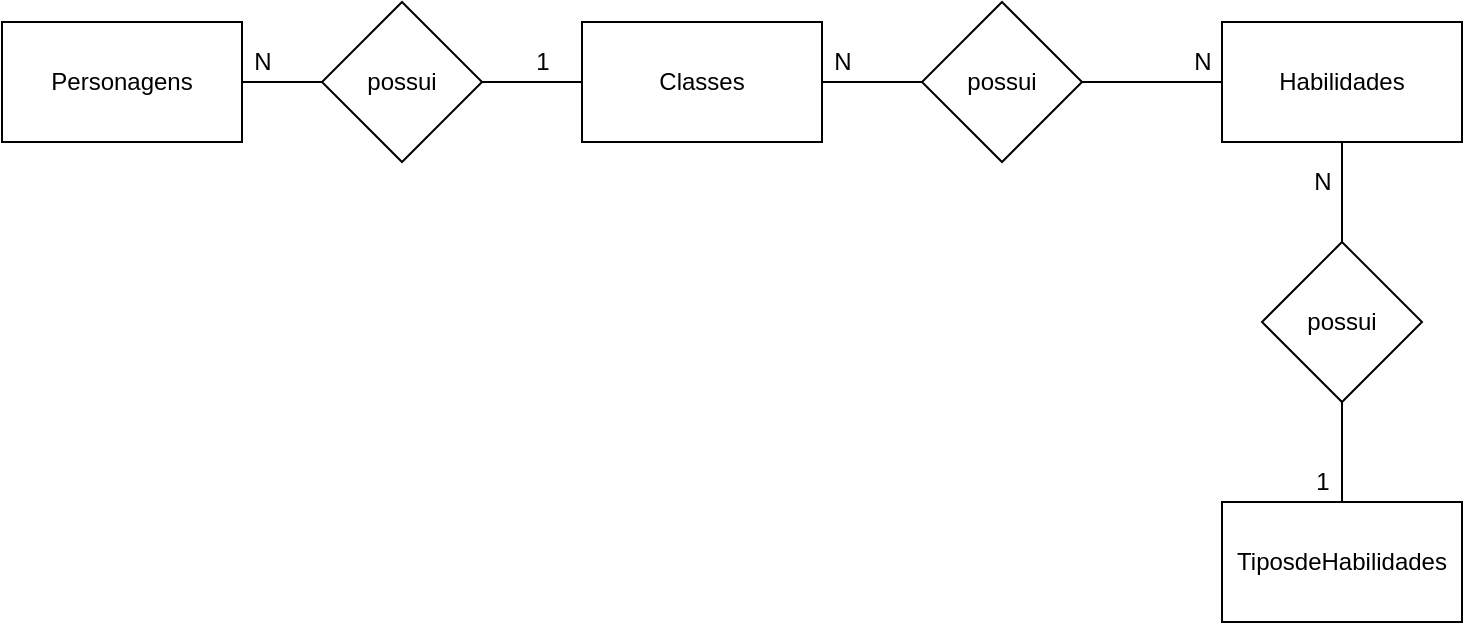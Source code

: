 <mxfile version="14.4.3" type="device" pages="2"><diagram id="1BKrqai6GY73iXBFZmIE" name="Conceitual"><mxGraphModel dx="1422" dy="705" grid="1" gridSize="10" guides="1" tooltips="1" connect="1" arrows="1" fold="1" page="1" pageScale="1" pageWidth="827" pageHeight="1169" math="0" shadow="0"><root><mxCell id="0"/><mxCell id="1" parent="0"/><mxCell id="Cv8nwj7vLiObKkiCAkJH-1" value="Personagens" style="rounded=0;whiteSpace=wrap;html=1;" parent="1" vertex="1"><mxGeometry x="20" y="150" width="120" height="60" as="geometry"/></mxCell><mxCell id="Cv8nwj7vLiObKkiCAkJH-12" value="" style="edgeStyle=orthogonalEdgeStyle;rounded=0;orthogonalLoop=1;jettySize=auto;html=1;endArrow=none;endFill=0;" parent="1" source="Cv8nwj7vLiObKkiCAkJH-2" target="Cv8nwj7vLiObKkiCAkJH-6" edge="1"><mxGeometry relative="1" as="geometry"/></mxCell><mxCell id="Cv8nwj7vLiObKkiCAkJH-2" value="Classes" style="rounded=0;whiteSpace=wrap;html=1;" parent="1" vertex="1"><mxGeometry x="310" y="150" width="120" height="60" as="geometry"/></mxCell><mxCell id="Cv8nwj7vLiObKkiCAkJH-16" value="" style="edgeStyle=orthogonalEdgeStyle;rounded=0;orthogonalLoop=1;jettySize=auto;html=1;endArrow=none;endFill=0;" parent="1" source="Cv8nwj7vLiObKkiCAkJH-3" target="Cv8nwj7vLiObKkiCAkJH-7" edge="1"><mxGeometry relative="1" as="geometry"/></mxCell><mxCell id="Cv8nwj7vLiObKkiCAkJH-3" value="Habilidades" style="rounded=0;whiteSpace=wrap;html=1;" parent="1" vertex="1"><mxGeometry x="630" y="150" width="120" height="60" as="geometry"/></mxCell><mxCell id="Cv8nwj7vLiObKkiCAkJH-4" value="TiposdeHabilidades" style="rounded=0;whiteSpace=wrap;html=1;" parent="1" vertex="1"><mxGeometry x="630" y="390" width="120" height="60" as="geometry"/></mxCell><mxCell id="Cv8nwj7vLiObKkiCAkJH-8" value="" style="edgeStyle=orthogonalEdgeStyle;rounded=0;orthogonalLoop=1;jettySize=auto;html=1;endArrow=none;endFill=0;" parent="1" source="Cv8nwj7vLiObKkiCAkJH-5" target="Cv8nwj7vLiObKkiCAkJH-2" edge="1"><mxGeometry relative="1" as="geometry"/></mxCell><mxCell id="Cv8nwj7vLiObKkiCAkJH-9" value="" style="edgeStyle=orthogonalEdgeStyle;rounded=0;orthogonalLoop=1;jettySize=auto;html=1;endArrow=none;endFill=0;" parent="1" source="Cv8nwj7vLiObKkiCAkJH-5" target="Cv8nwj7vLiObKkiCAkJH-1" edge="1"><mxGeometry relative="1" as="geometry"/></mxCell><mxCell id="Cv8nwj7vLiObKkiCAkJH-5" value="possui" style="rhombus;whiteSpace=wrap;html=1;" parent="1" vertex="1"><mxGeometry x="180" y="140" width="80" height="80" as="geometry"/></mxCell><mxCell id="ddA5MjWtDbvY_NL_UrpE-1" value="" style="edgeStyle=orthogonalEdgeStyle;rounded=0;orthogonalLoop=1;jettySize=auto;html=1;endArrow=none;endFill=0;" parent="1" source="Cv8nwj7vLiObKkiCAkJH-6" edge="1"><mxGeometry relative="1" as="geometry"><mxPoint x="630" y="180" as="targetPoint"/></mxGeometry></mxCell><mxCell id="Cv8nwj7vLiObKkiCAkJH-6" value="possui" style="rhombus;whiteSpace=wrap;html=1;" parent="1" vertex="1"><mxGeometry x="480" y="140" width="80" height="80" as="geometry"/></mxCell><mxCell id="Cv8nwj7vLiObKkiCAkJH-17" value="" style="edgeStyle=orthogonalEdgeStyle;rounded=0;orthogonalLoop=1;jettySize=auto;html=1;endArrow=none;endFill=0;" parent="1" source="Cv8nwj7vLiObKkiCAkJH-7" target="Cv8nwj7vLiObKkiCAkJH-4" edge="1"><mxGeometry relative="1" as="geometry"/></mxCell><mxCell id="Cv8nwj7vLiObKkiCAkJH-7" value="possui" style="rhombus;whiteSpace=wrap;html=1;" parent="1" vertex="1"><mxGeometry x="650" y="260" width="80" height="80" as="geometry"/></mxCell><mxCell id="Cv8nwj7vLiObKkiCAkJH-10" value="1" style="text;html=1;align=center;verticalAlign=middle;resizable=0;points=[];autosize=1;" parent="1" vertex="1"><mxGeometry x="280" y="160" width="20" height="20" as="geometry"/></mxCell><mxCell id="Cv8nwj7vLiObKkiCAkJH-11" value="N" style="text;html=1;align=center;verticalAlign=middle;resizable=0;points=[];autosize=1;" parent="1" vertex="1"><mxGeometry x="140" y="160" width="20" height="20" as="geometry"/></mxCell><mxCell id="Cv8nwj7vLiObKkiCAkJH-13" value="N" style="text;html=1;align=center;verticalAlign=middle;resizable=0;points=[];autosize=1;" parent="1" vertex="1"><mxGeometry x="430" y="160" width="20" height="20" as="geometry"/></mxCell><mxCell id="Cv8nwj7vLiObKkiCAkJH-18" value="N" style="text;html=1;align=center;verticalAlign=middle;resizable=0;points=[];autosize=1;" parent="1" vertex="1"><mxGeometry x="670" y="220" width="20" height="20" as="geometry"/></mxCell><mxCell id="Cv8nwj7vLiObKkiCAkJH-19" value="1" style="text;html=1;align=center;verticalAlign=middle;resizable=0;points=[];autosize=1;" parent="1" vertex="1"><mxGeometry x="670" y="370" width="20" height="20" as="geometry"/></mxCell><mxCell id="Y68-VnJq1v2fRcGJu47R-1" value="N" style="text;html=1;align=center;verticalAlign=middle;resizable=0;points=[];autosize=1;" vertex="1" parent="1"><mxGeometry x="610" y="160" width="20" height="20" as="geometry"/></mxCell></root></mxGraphModel></diagram><diagram id="kLxBnhJImCjo0TBtikFf" name="Logico"><mxGraphModel dx="1422" dy="705" grid="1" gridSize="10" guides="1" tooltips="1" connect="1" arrows="1" fold="1" page="1" pageScale="1" pageWidth="827" pageHeight="1169" math="0" shadow="0"><root><mxCell id="uS6aMgMzgAPKwtA7QX2D-0"/><mxCell id="uS6aMgMzgAPKwtA7QX2D-1" parent="uS6aMgMzgAPKwtA7QX2D-0"/><mxCell id="uS6aMgMzgAPKwtA7QX2D-2" value="Personagens " style="shape=table;startSize=30;container=1;collapsible=1;childLayout=tableLayout;fixedRows=1;rowLines=0;fontStyle=1;align=center;resizeLast=1;" parent="uS6aMgMzgAPKwtA7QX2D-1" vertex="1"><mxGeometry x="40" y="520" width="230" height="280" as="geometry"/></mxCell><mxCell id="uS6aMgMzgAPKwtA7QX2D-3" value="" style="shape=partialRectangle;collapsible=0;dropTarget=0;pointerEvents=0;fillColor=none;top=0;left=0;bottom=0;right=0;points=[[0,0.5],[1,0.5]];portConstraint=eastwest;" parent="uS6aMgMzgAPKwtA7QX2D-2" vertex="1"><mxGeometry y="30" width="230" height="30" as="geometry"/></mxCell><mxCell id="uS6aMgMzgAPKwtA7QX2D-4" value="PK" style="shape=partialRectangle;connectable=0;fillColor=none;top=0;left=0;bottom=0;right=0;fontStyle=1;overflow=hidden;" parent="uS6aMgMzgAPKwtA7QX2D-3" vertex="1"><mxGeometry width="60" height="30" as="geometry"/></mxCell><mxCell id="uS6aMgMzgAPKwtA7QX2D-5" value="IdPersonagem" style="shape=partialRectangle;connectable=0;fillColor=none;top=0;left=0;bottom=0;right=0;align=left;spacingLeft=6;fontStyle=5;overflow=hidden;" parent="uS6aMgMzgAPKwtA7QX2D-3" vertex="1"><mxGeometry x="60" width="170" height="30" as="geometry"/></mxCell><mxCell id="uS6aMgMzgAPKwtA7QX2D-6" value="" style="shape=partialRectangle;collapsible=0;dropTarget=0;pointerEvents=0;fillColor=none;top=0;left=0;bottom=1;right=0;points=[[0,0.5],[1,0.5]];portConstraint=eastwest;" parent="uS6aMgMzgAPKwtA7QX2D-2" vertex="1"><mxGeometry y="60" width="230" height="30" as="geometry"/></mxCell><mxCell id="uS6aMgMzgAPKwtA7QX2D-7" value="FK" style="shape=partialRectangle;connectable=0;fillColor=none;top=0;left=0;bottom=0;right=0;fontStyle=1;overflow=hidden;" parent="uS6aMgMzgAPKwtA7QX2D-6" vertex="1"><mxGeometry width="60" height="30" as="geometry"/></mxCell><mxCell id="uS6aMgMzgAPKwtA7QX2D-8" value="IdClasse" style="shape=partialRectangle;connectable=0;fillColor=none;top=0;left=0;bottom=0;right=0;align=left;spacingLeft=6;fontStyle=5;overflow=hidden;" parent="uS6aMgMzgAPKwtA7QX2D-6" vertex="1"><mxGeometry x="60" width="170" height="30" as="geometry"/></mxCell><mxCell id="uS6aMgMzgAPKwtA7QX2D-9" value="" style="shape=partialRectangle;collapsible=0;dropTarget=0;pointerEvents=0;fillColor=none;top=0;left=0;bottom=0;right=0;points=[[0,0.5],[1,0.5]];portConstraint=eastwest;" parent="uS6aMgMzgAPKwtA7QX2D-2" vertex="1"><mxGeometry y="90" width="230" height="30" as="geometry"/></mxCell><mxCell id="uS6aMgMzgAPKwtA7QX2D-10" value="" style="shape=partialRectangle;connectable=0;fillColor=none;top=0;left=0;bottom=0;right=0;editable=1;overflow=hidden;" parent="uS6aMgMzgAPKwtA7QX2D-9" vertex="1"><mxGeometry width="60" height="30" as="geometry"/></mxCell><mxCell id="uS6aMgMzgAPKwtA7QX2D-11" value="Nome" style="shape=partialRectangle;connectable=0;fillColor=none;top=0;left=0;bottom=0;right=0;align=left;spacingLeft=6;overflow=hidden;" parent="uS6aMgMzgAPKwtA7QX2D-9" vertex="1"><mxGeometry x="60" width="170" height="30" as="geometry"/></mxCell><mxCell id="uS6aMgMzgAPKwtA7QX2D-12" value="" style="shape=partialRectangle;collapsible=0;dropTarget=0;pointerEvents=0;fillColor=none;top=0;left=0;bottom=0;right=0;points=[[0,0.5],[1,0.5]];portConstraint=eastwest;" parent="uS6aMgMzgAPKwtA7QX2D-2" vertex="1"><mxGeometry y="120" width="230" height="30" as="geometry"/></mxCell><mxCell id="uS6aMgMzgAPKwtA7QX2D-13" value="" style="shape=partialRectangle;connectable=0;fillColor=none;top=0;left=0;bottom=0;right=0;editable=1;overflow=hidden;" parent="uS6aMgMzgAPKwtA7QX2D-12" vertex="1"><mxGeometry width="60" height="30" as="geometry"/></mxCell><mxCell id="uS6aMgMzgAPKwtA7QX2D-14" value="Classe" style="shape=partialRectangle;connectable=0;fillColor=none;top=0;left=0;bottom=0;right=0;align=left;spacingLeft=6;overflow=hidden;" parent="uS6aMgMzgAPKwtA7QX2D-12" vertex="1"><mxGeometry x="60" width="170" height="30" as="geometry"/></mxCell><mxCell id="uS6aMgMzgAPKwtA7QX2D-15" style="shape=partialRectangle;collapsible=0;dropTarget=0;pointerEvents=0;fillColor=none;top=0;left=0;bottom=0;right=0;points=[[0,0.5],[1,0.5]];portConstraint=eastwest;" parent="uS6aMgMzgAPKwtA7QX2D-2" vertex="1"><mxGeometry y="150" width="230" height="30" as="geometry"/></mxCell><mxCell id="uS6aMgMzgAPKwtA7QX2D-16" style="shape=partialRectangle;connectable=0;fillColor=none;top=0;left=0;bottom=0;right=0;editable=1;overflow=hidden;" parent="uS6aMgMzgAPKwtA7QX2D-15" vertex="1"><mxGeometry width="60" height="30" as="geometry"/></mxCell><mxCell id="uS6aMgMzgAPKwtA7QX2D-17" value="CapacidadeMaximaVida" style="shape=partialRectangle;connectable=0;fillColor=none;top=0;left=0;bottom=0;right=0;align=left;spacingLeft=6;overflow=hidden;" parent="uS6aMgMzgAPKwtA7QX2D-15" vertex="1"><mxGeometry x="60" width="170" height="30" as="geometry"/></mxCell><mxCell id="uS6aMgMzgAPKwtA7QX2D-18" style="shape=partialRectangle;collapsible=0;dropTarget=0;pointerEvents=0;fillColor=none;top=0;left=0;bottom=0;right=0;points=[[0,0.5],[1,0.5]];portConstraint=eastwest;" parent="uS6aMgMzgAPKwtA7QX2D-2" vertex="1"><mxGeometry y="180" width="230" height="30" as="geometry"/></mxCell><mxCell id="uS6aMgMzgAPKwtA7QX2D-19" style="shape=partialRectangle;connectable=0;fillColor=none;top=0;left=0;bottom=0;right=0;editable=1;overflow=hidden;" parent="uS6aMgMzgAPKwtA7QX2D-18" vertex="1"><mxGeometry width="60" height="30" as="geometry"/></mxCell><mxCell id="uS6aMgMzgAPKwtA7QX2D-20" value="CapacidadeMaximaMana" style="shape=partialRectangle;connectable=0;fillColor=none;top=0;left=0;bottom=0;right=0;align=left;spacingLeft=6;overflow=hidden;" parent="uS6aMgMzgAPKwtA7QX2D-18" vertex="1"><mxGeometry x="60" width="170" height="30" as="geometry"/></mxCell><mxCell id="uS6aMgMzgAPKwtA7QX2D-21" style="shape=partialRectangle;collapsible=0;dropTarget=0;pointerEvents=0;fillColor=none;top=0;left=0;bottom=0;right=0;points=[[0,0.5],[1,0.5]];portConstraint=eastwest;" parent="uS6aMgMzgAPKwtA7QX2D-2" vertex="1"><mxGeometry y="210" width="230" height="30" as="geometry"/></mxCell><mxCell id="uS6aMgMzgAPKwtA7QX2D-22" style="shape=partialRectangle;connectable=0;fillColor=none;top=0;left=0;bottom=0;right=0;editable=1;overflow=hidden;" parent="uS6aMgMzgAPKwtA7QX2D-21" vertex="1"><mxGeometry width="60" height="30" as="geometry"/></mxCell><mxCell id="uS6aMgMzgAPKwtA7QX2D-23" value="DataDeAtualizacao" style="shape=partialRectangle;connectable=0;fillColor=none;top=0;left=0;bottom=0;right=0;align=left;spacingLeft=6;overflow=hidden;" parent="uS6aMgMzgAPKwtA7QX2D-21" vertex="1"><mxGeometry x="60" width="170" height="30" as="geometry"/></mxCell><mxCell id="uS6aMgMzgAPKwtA7QX2D-24" style="shape=partialRectangle;collapsible=0;dropTarget=0;pointerEvents=0;fillColor=none;top=0;left=0;bottom=0;right=0;points=[[0,0.5],[1,0.5]];portConstraint=eastwest;" parent="uS6aMgMzgAPKwtA7QX2D-2" vertex="1"><mxGeometry y="240" width="230" height="30" as="geometry"/></mxCell><mxCell id="uS6aMgMzgAPKwtA7QX2D-25" style="shape=partialRectangle;connectable=0;fillColor=none;top=0;left=0;bottom=0;right=0;editable=1;overflow=hidden;" parent="uS6aMgMzgAPKwtA7QX2D-24" vertex="1"><mxGeometry width="60" height="30" as="geometry"/></mxCell><mxCell id="uS6aMgMzgAPKwtA7QX2D-26" value="DataDeCriacao" style="shape=partialRectangle;connectable=0;fillColor=none;top=0;left=0;bottom=0;right=0;align=left;spacingLeft=6;overflow=hidden;" parent="uS6aMgMzgAPKwtA7QX2D-24" vertex="1"><mxGeometry x="60" width="170" height="30" as="geometry"/></mxCell><mxCell id="uS6aMgMzgAPKwtA7QX2D-27" value="Classes" style="shape=table;startSize=30;container=1;collapsible=1;childLayout=tableLayout;fixedRows=1;rowLines=0;fontStyle=1;align=center;resizeLast=1;" parent="uS6aMgMzgAPKwtA7QX2D-1" vertex="1"><mxGeometry x="340" y="520" width="180" height="100" as="geometry"/></mxCell><mxCell id="uS6aMgMzgAPKwtA7QX2D-28" value="" style="shape=partialRectangle;collapsible=0;dropTarget=0;pointerEvents=0;fillColor=none;top=0;left=0;bottom=1;right=0;points=[[0,0.5],[1,0.5]];portConstraint=eastwest;" parent="uS6aMgMzgAPKwtA7QX2D-27" vertex="1"><mxGeometry y="30" width="180" height="30" as="geometry"/></mxCell><mxCell id="uS6aMgMzgAPKwtA7QX2D-29" value="PK" style="shape=partialRectangle;connectable=0;fillColor=none;top=0;left=0;bottom=0;right=0;fontStyle=1;overflow=hidden;" parent="uS6aMgMzgAPKwtA7QX2D-28" vertex="1"><mxGeometry width="30" height="30" as="geometry"/></mxCell><mxCell id="uS6aMgMzgAPKwtA7QX2D-30" value="IdClasse" style="shape=partialRectangle;connectable=0;fillColor=none;top=0;left=0;bottom=0;right=0;align=left;spacingLeft=6;fontStyle=5;overflow=hidden;" parent="uS6aMgMzgAPKwtA7QX2D-28" vertex="1"><mxGeometry x="30" width="150" height="30" as="geometry"/></mxCell><mxCell id="uS6aMgMzgAPKwtA7QX2D-31" value="" style="shape=partialRectangle;collapsible=0;dropTarget=0;pointerEvents=0;fillColor=none;top=0;left=0;bottom=0;right=0;points=[[0,0.5],[1,0.5]];portConstraint=eastwest;" parent="uS6aMgMzgAPKwtA7QX2D-27" vertex="1"><mxGeometry y="60" width="180" height="30" as="geometry"/></mxCell><mxCell id="uS6aMgMzgAPKwtA7QX2D-32" value="" style="shape=partialRectangle;connectable=0;fillColor=none;top=0;left=0;bottom=0;right=0;editable=1;overflow=hidden;" parent="uS6aMgMzgAPKwtA7QX2D-31" vertex="1"><mxGeometry width="30" height="30" as="geometry"/></mxCell><mxCell id="uS6aMgMzgAPKwtA7QX2D-33" value="Nome" style="shape=partialRectangle;connectable=0;fillColor=none;top=0;left=0;bottom=0;right=0;align=left;spacingLeft=6;overflow=hidden;" parent="uS6aMgMzgAPKwtA7QX2D-31" vertex="1"><mxGeometry x="30" width="150" height="30" as="geometry"/></mxCell><mxCell id="uS6aMgMzgAPKwtA7QX2D-34" value="Habilidades" style="shape=table;startSize=30;container=1;collapsible=1;childLayout=tableLayout;fixedRows=1;rowLines=0;fontStyle=1;align=center;resizeLast=1;" parent="uS6aMgMzgAPKwtA7QX2D-1" vertex="1"><mxGeometry x="330" y="900" width="180" height="130" as="geometry"/></mxCell><mxCell id="uS6aMgMzgAPKwtA7QX2D-35" value="" style="shape=partialRectangle;collapsible=0;dropTarget=0;pointerEvents=0;fillColor=none;top=0;left=0;bottom=0;right=0;points=[[0,0.5],[1,0.5]];portConstraint=eastwest;" parent="uS6aMgMzgAPKwtA7QX2D-34" vertex="1"><mxGeometry y="30" width="180" height="30" as="geometry"/></mxCell><mxCell id="uS6aMgMzgAPKwtA7QX2D-36" value="PK" style="shape=partialRectangle;connectable=0;fillColor=none;top=0;left=0;bottom=0;right=0;fontStyle=1;overflow=hidden;" parent="uS6aMgMzgAPKwtA7QX2D-35" vertex="1"><mxGeometry width="60" height="30" as="geometry"/></mxCell><mxCell id="uS6aMgMzgAPKwtA7QX2D-37" value="IdHabilidade" style="shape=partialRectangle;connectable=0;fillColor=none;top=0;left=0;bottom=0;right=0;align=left;spacingLeft=6;fontStyle=5;overflow=hidden;" parent="uS6aMgMzgAPKwtA7QX2D-35" vertex="1"><mxGeometry x="60" width="120" height="30" as="geometry"/></mxCell><mxCell id="uS6aMgMzgAPKwtA7QX2D-38" value="" style="shape=partialRectangle;collapsible=0;dropTarget=0;pointerEvents=0;fillColor=none;top=0;left=0;bottom=1;right=0;points=[[0,0.5],[1,0.5]];portConstraint=eastwest;" parent="uS6aMgMzgAPKwtA7QX2D-34" vertex="1"><mxGeometry y="60" width="180" height="30" as="geometry"/></mxCell><mxCell id="uS6aMgMzgAPKwtA7QX2D-39" value="FK" style="shape=partialRectangle;connectable=0;fillColor=none;top=0;left=0;bottom=0;right=0;fontStyle=1;overflow=hidden;" parent="uS6aMgMzgAPKwtA7QX2D-38" vertex="1"><mxGeometry width="60" height="30" as="geometry"/></mxCell><mxCell id="uS6aMgMzgAPKwtA7QX2D-40" value="IdTipoDeHabilidade" style="shape=partialRectangle;connectable=0;fillColor=none;top=0;left=0;bottom=0;right=0;align=left;spacingLeft=6;fontStyle=5;overflow=hidden;" parent="uS6aMgMzgAPKwtA7QX2D-38" vertex="1"><mxGeometry x="60" width="120" height="30" as="geometry"/></mxCell><mxCell id="uS6aMgMzgAPKwtA7QX2D-41" value="" style="shape=partialRectangle;collapsible=0;dropTarget=0;pointerEvents=0;fillColor=none;top=0;left=0;bottom=0;right=0;points=[[0,0.5],[1,0.5]];portConstraint=eastwest;" parent="uS6aMgMzgAPKwtA7QX2D-34" vertex="1"><mxGeometry y="90" width="180" height="30" as="geometry"/></mxCell><mxCell id="uS6aMgMzgAPKwtA7QX2D-42" value="" style="shape=partialRectangle;connectable=0;fillColor=none;top=0;left=0;bottom=0;right=0;editable=1;overflow=hidden;" parent="uS6aMgMzgAPKwtA7QX2D-41" vertex="1"><mxGeometry width="60" height="30" as="geometry"/></mxCell><mxCell id="uS6aMgMzgAPKwtA7QX2D-43" value="Nome" style="shape=partialRectangle;connectable=0;fillColor=none;top=0;left=0;bottom=0;right=0;align=left;spacingLeft=6;overflow=hidden;" parent="uS6aMgMzgAPKwtA7QX2D-41" vertex="1"><mxGeometry x="60" width="120" height="30" as="geometry"/></mxCell><mxCell id="uS6aMgMzgAPKwtA7QX2D-44" value="TiposDeHabilidades" style="shape=table;startSize=30;container=1;collapsible=1;childLayout=tableLayout;fixedRows=1;rowLines=0;fontStyle=1;align=center;resizeLast=1;" parent="uS6aMgMzgAPKwtA7QX2D-1" vertex="1"><mxGeometry x="65" y="850" width="180" height="100" as="geometry"/></mxCell><mxCell id="uS6aMgMzgAPKwtA7QX2D-45" value="" style="shape=partialRectangle;collapsible=0;dropTarget=0;pointerEvents=0;fillColor=none;top=0;left=0;bottom=1;right=0;points=[[0,0.5],[1,0.5]];portConstraint=eastwest;" parent="uS6aMgMzgAPKwtA7QX2D-44" vertex="1"><mxGeometry y="30" width="180" height="30" as="geometry"/></mxCell><mxCell id="uS6aMgMzgAPKwtA7QX2D-46" value="PK" style="shape=partialRectangle;connectable=0;fillColor=none;top=0;left=0;bottom=0;right=0;fontStyle=1;overflow=hidden;" parent="uS6aMgMzgAPKwtA7QX2D-45" vertex="1"><mxGeometry width="30" height="30" as="geometry"/></mxCell><mxCell id="uS6aMgMzgAPKwtA7QX2D-47" value="IdTipoDeHabilidade" style="shape=partialRectangle;connectable=0;fillColor=none;top=0;left=0;bottom=0;right=0;align=left;spacingLeft=6;fontStyle=5;overflow=hidden;" parent="uS6aMgMzgAPKwtA7QX2D-45" vertex="1"><mxGeometry x="30" width="150" height="30" as="geometry"/></mxCell><mxCell id="uS6aMgMzgAPKwtA7QX2D-48" value="" style="shape=partialRectangle;collapsible=0;dropTarget=0;pointerEvents=0;fillColor=none;top=0;left=0;bottom=0;right=0;points=[[0,0.5],[1,0.5]];portConstraint=eastwest;" parent="uS6aMgMzgAPKwtA7QX2D-44" vertex="1"><mxGeometry y="60" width="180" height="30" as="geometry"/></mxCell><mxCell id="uS6aMgMzgAPKwtA7QX2D-49" value="" style="shape=partialRectangle;connectable=0;fillColor=none;top=0;left=0;bottom=0;right=0;editable=1;overflow=hidden;" parent="uS6aMgMzgAPKwtA7QX2D-48" vertex="1"><mxGeometry width="30" height="30" as="geometry"/></mxCell><mxCell id="uS6aMgMzgAPKwtA7QX2D-50" value="Nome" style="shape=partialRectangle;connectable=0;fillColor=none;top=0;left=0;bottom=0;right=0;align=left;spacingLeft=6;overflow=hidden;" parent="uS6aMgMzgAPKwtA7QX2D-48" vertex="1"><mxGeometry x="30" width="150" height="30" as="geometry"/></mxCell><mxCell id="uS6aMgMzgAPKwtA7QX2D-51" value="" style="edgeStyle=entityRelationEdgeStyle;fontSize=12;html=1;endArrow=ERoneToMany;exitX=0;exitY=0.5;exitDx=0;exitDy=0;entryX=1;entryY=0.5;entryDx=0;entryDy=0;" parent="uS6aMgMzgAPKwtA7QX2D-1" source="uS6aMgMzgAPKwtA7QX2D-28" target="uS6aMgMzgAPKwtA7QX2D-6" edge="1"><mxGeometry width="100" height="100" relative="1" as="geometry"><mxPoint x="520" y="640" as="sourcePoint"/><mxPoint x="620" y="540" as="targetPoint"/></mxGeometry></mxCell><mxCell id="uS6aMgMzgAPKwtA7QX2D-52" value="" style="edgeStyle=entityRelationEdgeStyle;fontSize=12;html=1;endArrow=ERoneToMany;exitX=1;exitY=0.5;exitDx=0;exitDy=0;entryX=0;entryY=0.5;entryDx=0;entryDy=0;" parent="uS6aMgMzgAPKwtA7QX2D-1" source="uS6aMgMzgAPKwtA7QX2D-45" target="uS6aMgMzgAPKwtA7QX2D-38" edge="1"><mxGeometry width="100" height="100" relative="1" as="geometry"><mxPoint x="310" y="990" as="sourcePoint"/><mxPoint x="410" y="890" as="targetPoint"/></mxGeometry></mxCell><mxCell id="uS6aMgMzgAPKwtA7QX2D-53" value="ClassesHabilidades" style="shape=table;startSize=30;container=1;collapsible=1;childLayout=tableLayout;fixedRows=1;rowLines=0;fontStyle=1;align=center;resizeLast=1;" parent="uS6aMgMzgAPKwtA7QX2D-1" vertex="1"><mxGeometry x="610" y="680" width="180" height="100" as="geometry"/></mxCell><mxCell id="uS6aMgMzgAPKwtA7QX2D-54" value="" style="shape=partialRectangle;collapsible=0;dropTarget=0;pointerEvents=0;fillColor=none;top=0;left=0;bottom=0;right=0;points=[[0,0.5],[1,0.5]];portConstraint=eastwest;" parent="uS6aMgMzgAPKwtA7QX2D-53" vertex="1"><mxGeometry y="30" width="180" height="30" as="geometry"/></mxCell><mxCell id="uS6aMgMzgAPKwtA7QX2D-55" value="FK1" style="shape=partialRectangle;connectable=0;fillColor=none;top=0;left=0;bottom=0;right=0;fontStyle=1;overflow=hidden;" parent="uS6aMgMzgAPKwtA7QX2D-54" vertex="1"><mxGeometry width="60" height="30" as="geometry"/></mxCell><mxCell id="uS6aMgMzgAPKwtA7QX2D-56" value="IdClasse" style="shape=partialRectangle;connectable=0;fillColor=none;top=0;left=0;bottom=0;right=0;align=left;spacingLeft=6;fontStyle=5;overflow=hidden;" parent="uS6aMgMzgAPKwtA7QX2D-54" vertex="1"><mxGeometry x="60" width="120" height="30" as="geometry"/></mxCell><mxCell id="uS6aMgMzgAPKwtA7QX2D-57" style="shape=partialRectangle;collapsible=0;dropTarget=0;pointerEvents=0;fillColor=none;top=0;left=0;bottom=0;right=0;points=[[0,0.5],[1,0.5]];portConstraint=eastwest;" parent="uS6aMgMzgAPKwtA7QX2D-53" vertex="1"><mxGeometry y="60" width="180" height="30" as="geometry"/></mxCell><mxCell id="uS6aMgMzgAPKwtA7QX2D-58" value="FK2" style="shape=partialRectangle;connectable=0;fillColor=none;top=0;left=0;bottom=0;right=0;fontStyle=1;overflow=hidden;" parent="uS6aMgMzgAPKwtA7QX2D-57" vertex="1"><mxGeometry width="60" height="30" as="geometry"/></mxCell><mxCell id="uS6aMgMzgAPKwtA7QX2D-59" value="IdHabilidade" style="shape=partialRectangle;connectable=0;fillColor=none;top=0;left=0;bottom=0;right=0;align=left;spacingLeft=6;fontStyle=5;overflow=hidden;" parent="uS6aMgMzgAPKwtA7QX2D-57" vertex="1"><mxGeometry x="60" width="120" height="30" as="geometry"/></mxCell><mxCell id="uS6aMgMzgAPKwtA7QX2D-60" value="" style="edgeStyle=entityRelationEdgeStyle;fontSize=12;html=1;endArrow=ERoneToMany;exitX=1;exitY=0.5;exitDx=0;exitDy=0;entryX=0;entryY=0.5;entryDx=0;entryDy=0;" parent="uS6aMgMzgAPKwtA7QX2D-1" source="uS6aMgMzgAPKwtA7QX2D-28" target="uS6aMgMzgAPKwtA7QX2D-54" edge="1"><mxGeometry width="100" height="100" relative="1" as="geometry"><mxPoint x="460" y="960" as="sourcePoint"/><mxPoint x="560" y="860" as="targetPoint"/></mxGeometry></mxCell><mxCell id="uS6aMgMzgAPKwtA7QX2D-61" value="" style="edgeStyle=entityRelationEdgeStyle;fontSize=12;html=1;endArrow=ERoneToMany;exitX=1;exitY=0.5;exitDx=0;exitDy=0;entryX=0;entryY=0.5;entryDx=0;entryDy=0;" parent="uS6aMgMzgAPKwtA7QX2D-1" source="uS6aMgMzgAPKwtA7QX2D-35" target="uS6aMgMzgAPKwtA7QX2D-57" edge="1"><mxGeometry width="100" height="100" relative="1" as="geometry"><mxPoint x="600" y="850" as="sourcePoint"/><mxPoint x="700" y="750" as="targetPoint"/></mxGeometry></mxCell><mxCell id="uS6aMgMzgAPKwtA7QX2D-62" value="classe oculta" style="text;html=1;align=center;verticalAlign=middle;resizable=0;points=[];autosize=1;" parent="uS6aMgMzgAPKwtA7QX2D-1" vertex="1"><mxGeometry x="650" y="640" width="80" height="20" as="geometry"/></mxCell></root></mxGraphModel></diagram></mxfile>